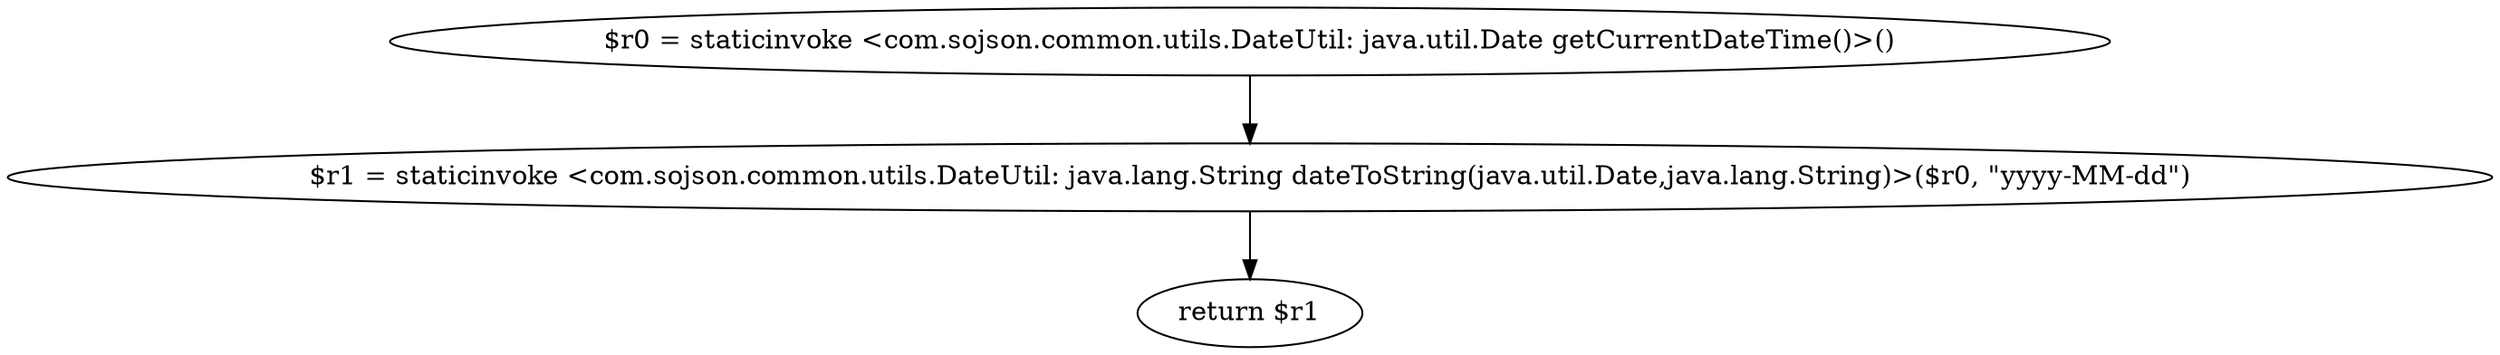 digraph "unitGraph" {
    "$r0 = staticinvoke <com.sojson.common.utils.DateUtil: java.util.Date getCurrentDateTime()>()"
    "$r1 = staticinvoke <com.sojson.common.utils.DateUtil: java.lang.String dateToString(java.util.Date,java.lang.String)>($r0, \"yyyy-MM-dd\")"
    "return $r1"
    "$r0 = staticinvoke <com.sojson.common.utils.DateUtil: java.util.Date getCurrentDateTime()>()"->"$r1 = staticinvoke <com.sojson.common.utils.DateUtil: java.lang.String dateToString(java.util.Date,java.lang.String)>($r0, \"yyyy-MM-dd\")";
    "$r1 = staticinvoke <com.sojson.common.utils.DateUtil: java.lang.String dateToString(java.util.Date,java.lang.String)>($r0, \"yyyy-MM-dd\")"->"return $r1";
}
